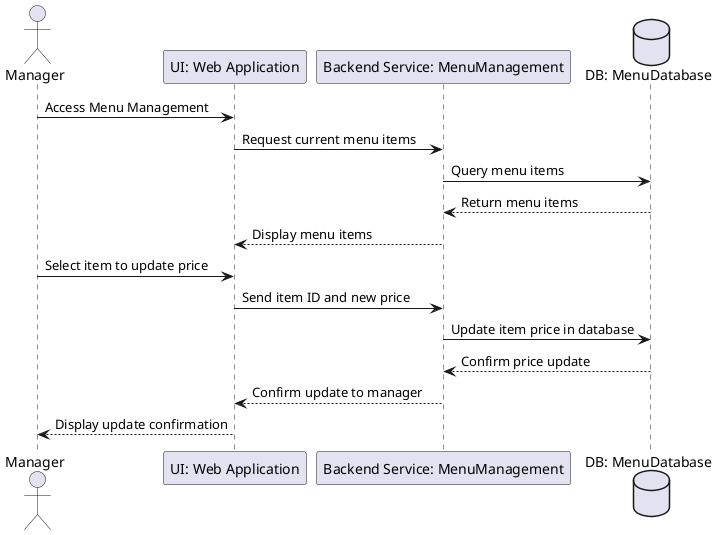 @startuml
actor Manager as M
participant "UI: Web Application" as UI
participant "Backend Service: MenuManagement" as B
database "DB: MenuDatabase" as DB

M -> UI : Access Menu Management
UI -> B : Request current menu items
B -> DB : Query menu items
DB --> B : Return menu items
B --> UI : Display menu items
M -> UI : Select item to update price
UI -> B : Send item ID and new price
B -> DB : Update item price in database
DB --> B : Confirm price update
B --> UI : Confirm update to manager
UI --> M : Display update confirmation
@enduml